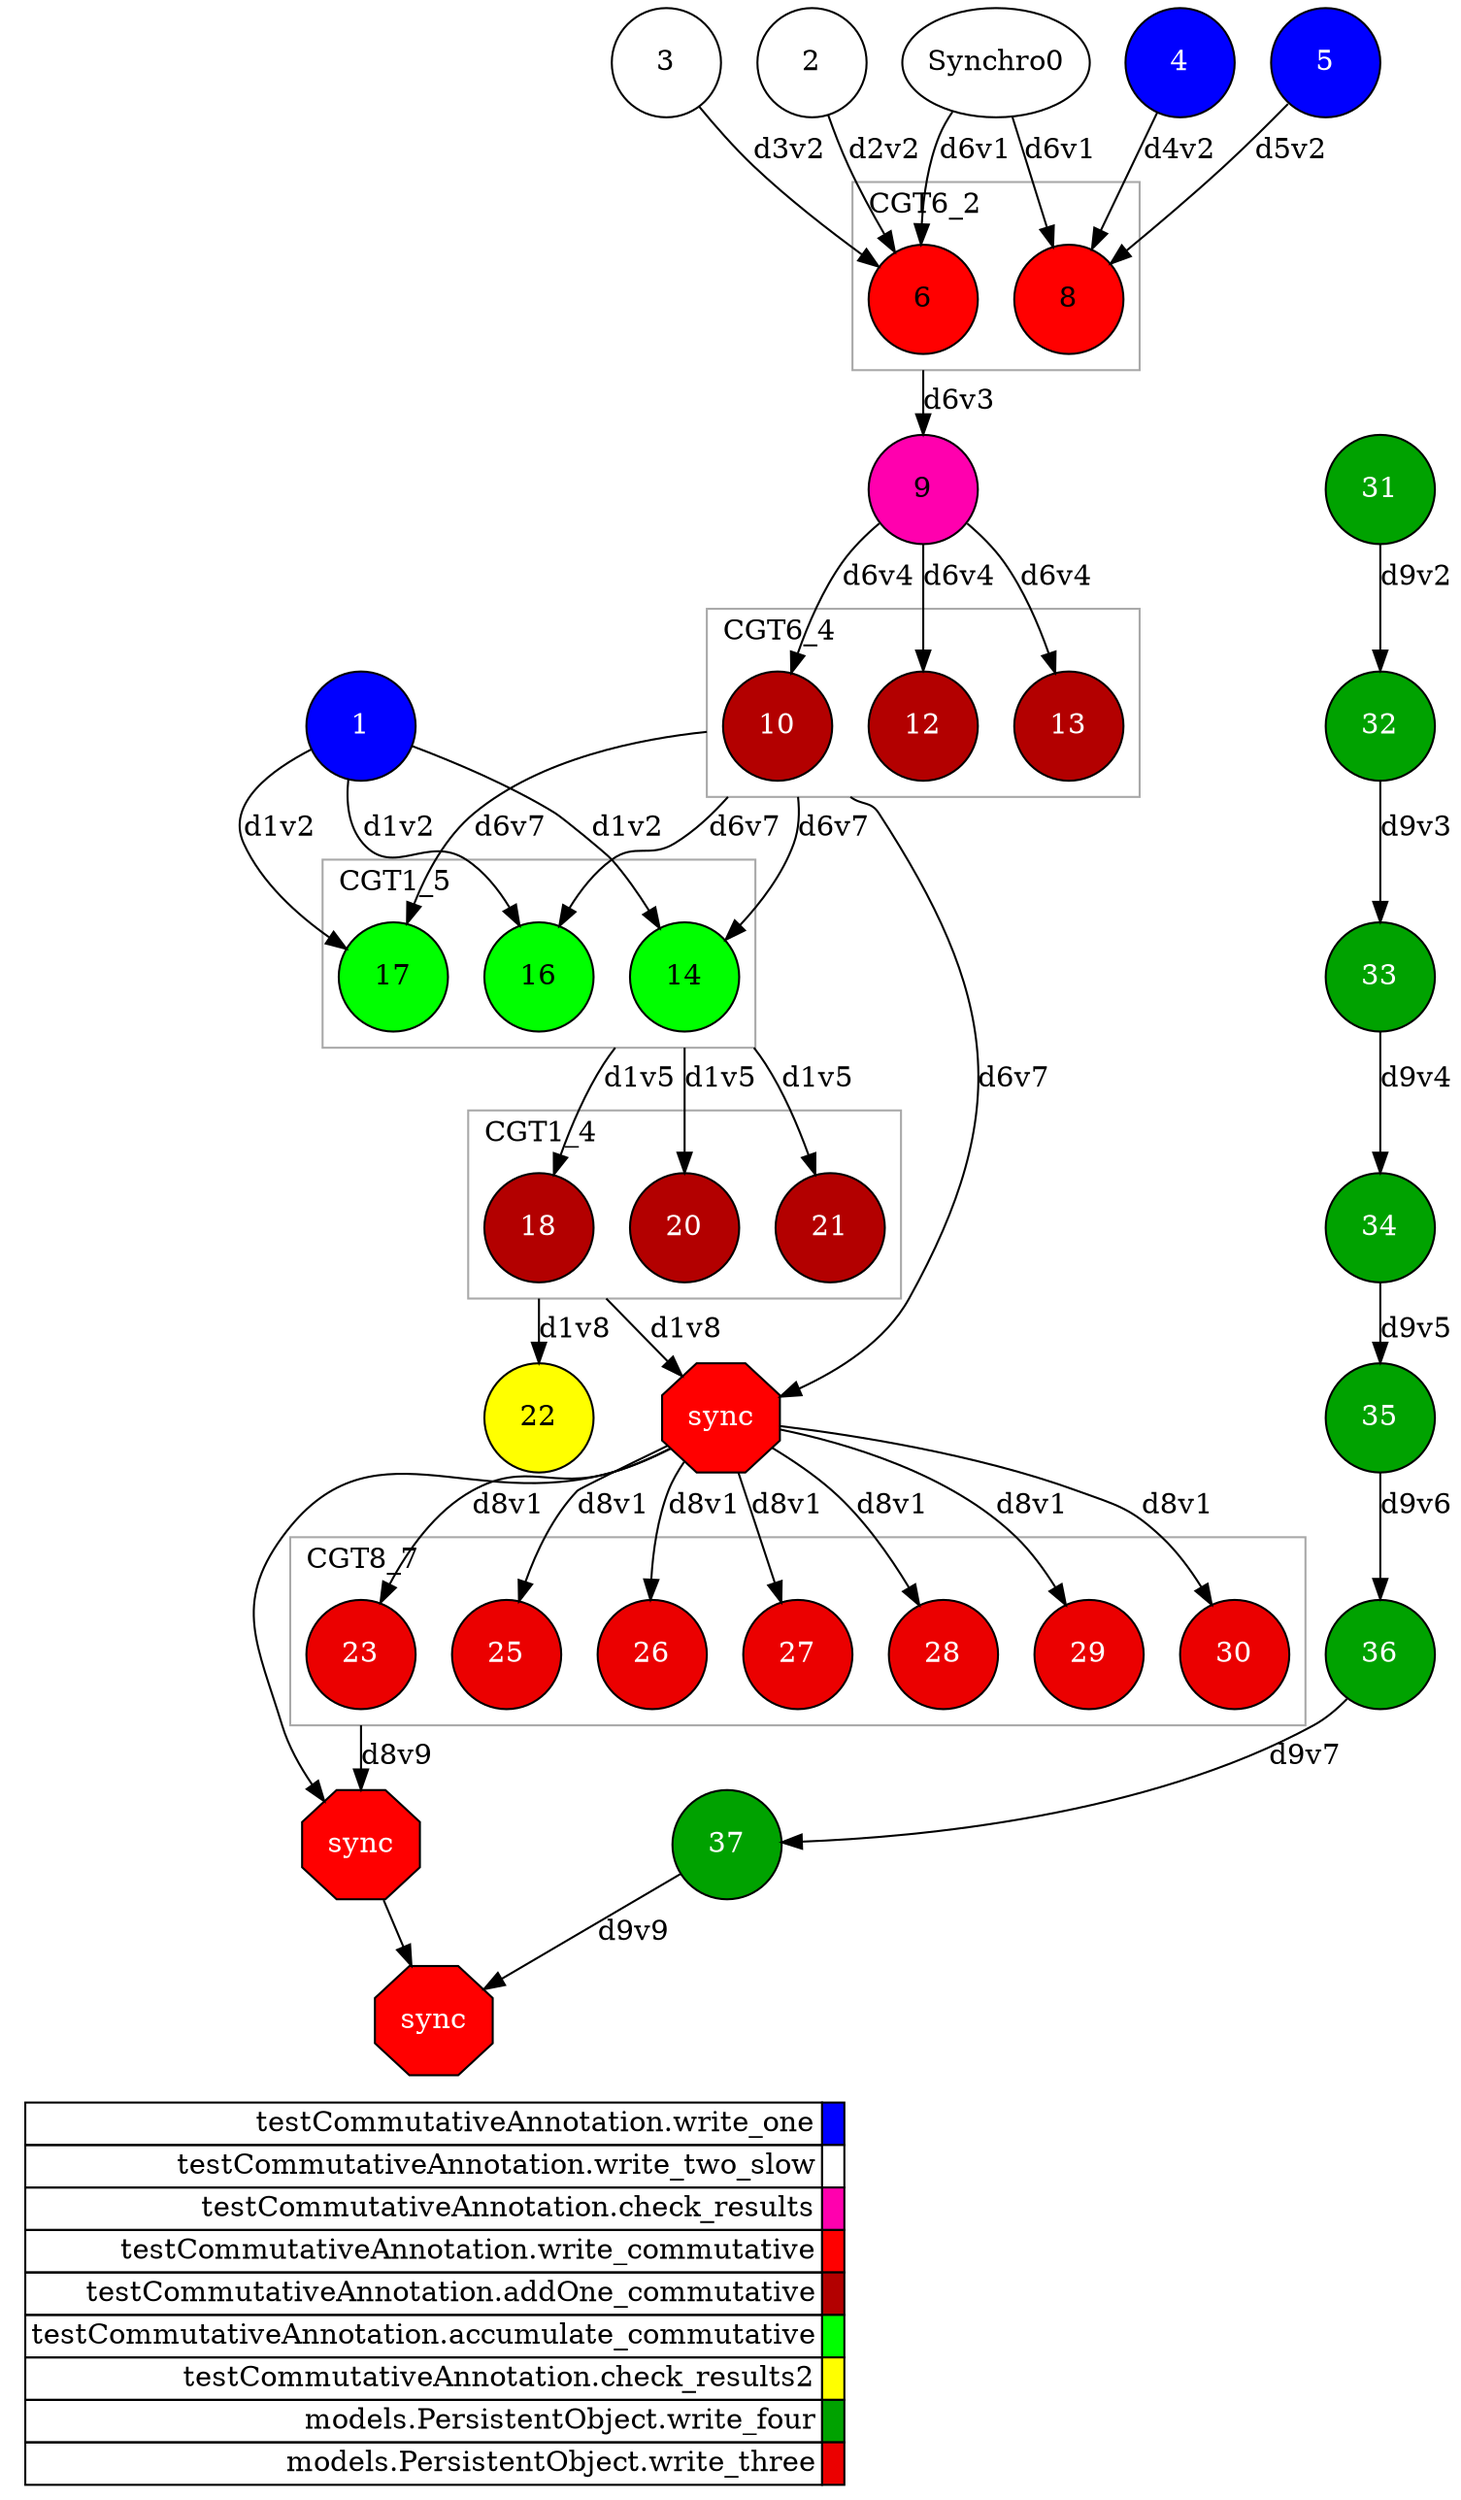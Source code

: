 digraph {
  rankdir=TB;
  labeljust="l";
  compound= true;
  subgraph dependence_graph {
    ranksep=0.20;
    node[height=0.75];

1[shape=circle, style=filled fillcolor="#0000ff" fontcolor="#ffffff"];
2[shape=circle, style=filled fillcolor="#ffffff" fontcolor="#000000"];
3[shape=circle, style=filled fillcolor="#ffffff" fontcolor="#000000"];
4[shape=circle, style=filled fillcolor="#0000ff" fontcolor="#ffffff"];
5[shape=circle, style=filled fillcolor="#0000ff" fontcolor="#ffffff"];
2 -> 6 [label="d2v2"];
3 -> 6 [label="d3v2"];
Synchro0 -> 6 [label="d6v1"];
4 -> 8 [label="d4v2"];
5 -> 8 [label="d5v2"];
Synchro0 -> 8 [label="d6v1"];
9[shape=circle, style=filled fillcolor="#ff00ae" fontcolor="#000000"];
6 -> 9[ label="d6v3" ][ ltail="clusterCommutative6_2" ];
subgraph clusterCommutative6_2 {
shape=rect;
node[height=0.75];
color="#A9A9A9"; 
rank=same;
label="CGT6_2";

6[shape=circle, style=filled fillcolor="#ff0000" fontcolor="#000000"];
8[shape=circle, style=filled fillcolor="#ff0000" fontcolor="#000000"];
}

9 -> 10 [label="d6v4"];
9 -> 12 [label="d6v4"];
9 -> 13 [label="d6v4"];
10 -> 14[ label="d6v7" ][ ltail="clusterCommutative6_4" ];
subgraph clusterCommutative6_4 {
shape=rect;
node[height=0.75];
color="#A9A9A9"; 
rank=same;
label="CGT6_4";

10[shape=circle, style=filled fillcolor="#b30000" fontcolor="#ffffff"];
12[shape=circle, style=filled fillcolor="#b30000" fontcolor="#ffffff"];
13[shape=circle, style=filled fillcolor="#b30000" fontcolor="#ffffff"];
}

1 -> 14 [label="d1v2"];
10 -> 16[ label="d6v7" ][ ltail="clusterCommutative6_4" ];
1 -> 16 [label="d1v2"];
10 -> 17[ label="d6v7" ][ ltail="clusterCommutative6_4" ];
1 -> 17 [label="d1v2"];
subgraph clusterCommutative1_5 {
shape=rect;
node[height=0.75];
color="#A9A9A9"; 
rank=same;
label="CGT1_5";

14[shape=circle, style=filled fillcolor="#00ff00" fontcolor="#000000"];
16[shape=circle, style=filled fillcolor="#00ff00" fontcolor="#000000"];
17[shape=circle, style=filled fillcolor="#00ff00" fontcolor="#000000"];
}

14 -> 18[ label="d1v5" ][ ltail="clusterCommutative1_5" ];
14 -> 20[ label="d1v5" ][ ltail="clusterCommutative1_5" ];
14 -> 21[ label="d1v5" ][ ltail="clusterCommutative1_5" ];
22[shape=circle, style=filled fillcolor="#ffff00" fontcolor="#000000"];
18 -> 22[ label="d1v8" ][ ltail="clusterCommutative1_4" ];
subgraph clusterCommutative1_4 {
shape=rect;
node[height=0.75];
color="#A9A9A9"; 
rank=same;
label="CGT1_4";

18[shape=circle, style=filled fillcolor="#b30000" fontcolor="#ffffff"];
20[shape=circle, style=filled fillcolor="#b30000" fontcolor="#ffffff"];
21[shape=circle, style=filled fillcolor="#b30000" fontcolor="#ffffff"];
}

Synchro1[label="sync", shape=octagon, style=filled fillcolor="#ff0000" fontcolor="#FFFFFF"];
10 -> Synchro1[ label="d6v7" ][ ltail="clusterCommutative6_4" ];
18 -> Synchro1[ label="d1v8" ][ ltail="clusterCommutative1_4" ];
Synchro1 -> 23 [label="d8v1"];
Synchro1 -> 25 [label="d8v1"];
Synchro1 -> 26 [label="d8v1"];
Synchro1 -> 27 [label="d8v1"];
Synchro1 -> 28 [label="d8v1"];
Synchro1 -> 29 [label="d8v1"];
Synchro1 -> 30 [label="d8v1"];
Synchro2[label="sync", shape=octagon, style=filled fillcolor="#ff0000" fontcolor="#FFFFFF"];
Synchro1 -> Synchro2;
23 -> Synchro2[ label="d8v9" ][ ltail="clusterCommutative8_7" ];
31[shape=circle, style=filled fillcolor="#00a200" fontcolor="#ffffff"];
32[shape=circle, style=filled fillcolor="#00a200" fontcolor="#ffffff"];
31 -> 32 [label="d9v2"];
33[shape=circle, style=filled fillcolor="#00a200" fontcolor="#ffffff"];
32 -> 33 [label="d9v3"];
34[shape=circle, style=filled fillcolor="#00a200" fontcolor="#ffffff"];
33 -> 34 [label="d9v4"];
35[shape=circle, style=filled fillcolor="#00a200" fontcolor="#ffffff"];
34 -> 35 [label="d9v5"];
36[shape=circle, style=filled fillcolor="#00a200" fontcolor="#ffffff"];
35 -> 36 [label="d9v6"];
37[shape=circle, style=filled fillcolor="#00a200" fontcolor="#ffffff"];
36 -> 37 [label="d9v7"];
Synchro3[label="sync", shape=octagon, style=filled fillcolor="#ff0000" fontcolor="#FFFFFF"];
Synchro2 -> Synchro3;
37 -> Synchro3 [label="d9v9"];
subgraph clusterCommutative8_7 {
shape=rect;
node[height=0.75];
color="#A9A9A9"; 
rank=same;
label="CGT8_7";

23[shape=circle, style=filled fillcolor="#eb0000" fontcolor="#ffffff"];
25[shape=circle, style=filled fillcolor="#eb0000" fontcolor="#ffffff"];
26[shape=circle, style=filled fillcolor="#eb0000" fontcolor="#ffffff"];
27[shape=circle, style=filled fillcolor="#eb0000" fontcolor="#ffffff"];
28[shape=circle, style=filled fillcolor="#eb0000" fontcolor="#ffffff"];
29[shape=circle, style=filled fillcolor="#eb0000" fontcolor="#ffffff"];
30[shape=circle, style=filled fillcolor="#eb0000" fontcolor="#ffffff"];
}
  }
  subgraph legend {
    rank=sink;
    node [shape=plaintext, height=0.75];
    ranksep=0.20;
    label = "Legend";
    key [label=<
      <table border="0" cellpadding="2" cellspacing="0" cellborder="1">
<tr>
<td align="right">testCommutativeAnnotation.write_one</td>
<td bgcolor="#0000ff">&nbsp;</td>
</tr>
<tr>
<td align="right">testCommutativeAnnotation.write_two_slow</td>
<td bgcolor="#ffffff">&nbsp;</td>
</tr>
<tr>
<td align="right">testCommutativeAnnotation.check_results</td>
<td bgcolor="#ff00ae">&nbsp;</td>
</tr>
<tr>
<td align="right">testCommutativeAnnotation.write_commutative</td>
<td bgcolor="#ff0000">&nbsp;</td>
</tr>
<tr>
<td align="right">testCommutativeAnnotation.addOne_commutative</td>
<td bgcolor="#b30000">&nbsp;</td>
</tr>
<tr>
<td align="right">testCommutativeAnnotation.accumulate_commutative</td>
<td bgcolor="#00ff00">&nbsp;</td>
</tr>
<tr>
<td align="right">testCommutativeAnnotation.check_results2</td>
<td bgcolor="#ffff00">&nbsp;</td>
</tr>
<tr>
<td align="right">models.PersistentObject.write_four</td>
<td bgcolor="#00a200">&nbsp;</td>
</tr>
<tr>
<td align="right">models.PersistentObject.write_three</td>
<td bgcolor="#eb0000">&nbsp;</td>
</tr>
      </table>
    >]
  }
}
